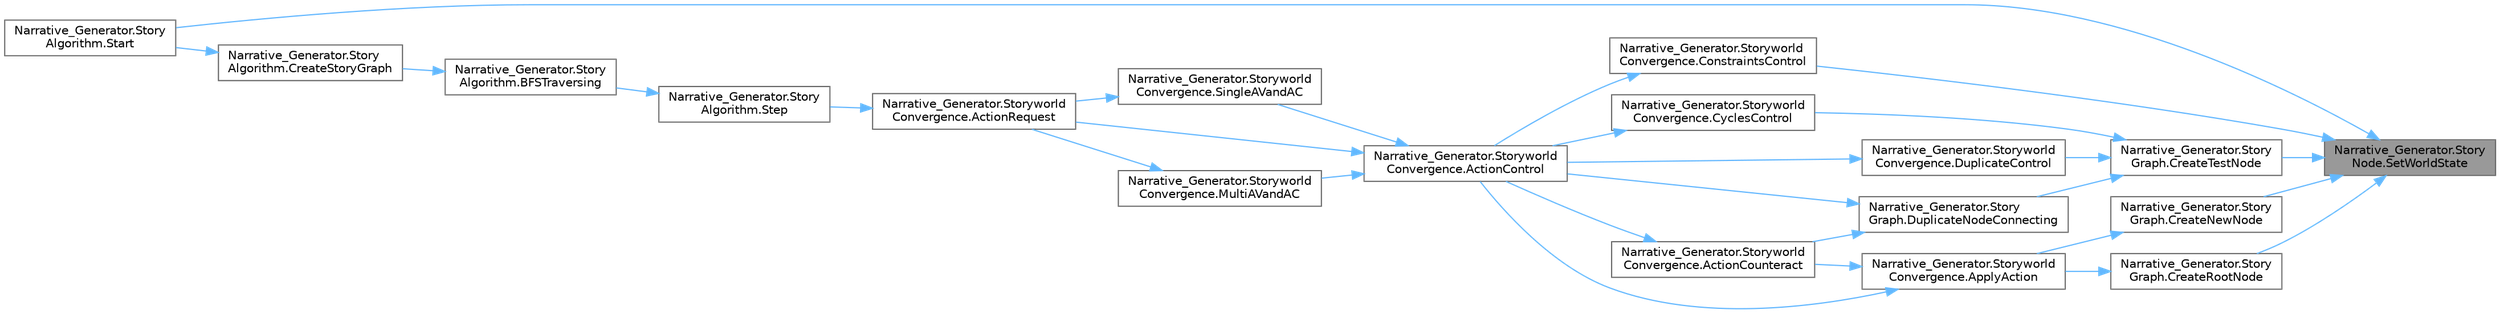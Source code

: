 digraph "Narrative_Generator.StoryNode.SetWorldState"
{
 // LATEX_PDF_SIZE
  bgcolor="transparent";
  edge [fontname=Helvetica,fontsize=10,labelfontname=Helvetica,labelfontsize=10];
  node [fontname=Helvetica,fontsize=10,shape=box,height=0.2,width=0.4];
  rankdir="RL";
  Node1 [label="Narrative_Generator.Story\lNode.SetWorldState",height=0.2,width=0.4,color="gray40", fillcolor="grey60", style="filled", fontcolor="black",tooltip="Sets the storyworld state stored by the node."];
  Node1 -> Node2 [dir="back",color="steelblue1",style="solid"];
  Node2 [label="Narrative_Generator.Storyworld\lConvergence.ConstraintsControl",height=0.2,width=0.4,color="grey40", fillcolor="white", style="filled",URL="$class_narrative___generator_1_1_storyworld_convergence.html#a65a8ae1ebd5745f372f8aec0fc879066",tooltip="Checking whether the application of an action would violate the established constraints."];
  Node2 -> Node3 [dir="back",color="steelblue1",style="solid"];
  Node3 [label="Narrative_Generator.Storyworld\lConvergence.ActionControl",height=0.2,width=0.4,color="grey40", fillcolor="white", style="filled",URL="$class_narrative___generator_1_1_storyworld_convergence.html#ab63aeb27180c660c584261acd9e7051d",tooltip="Checking the action for violation of the established constraints and the reachability of the goal sta..."];
  Node3 -> Node4 [dir="back",color="steelblue1",style="solid"];
  Node4 [label="Narrative_Generator.Storyworld\lConvergence.ActionRequest",height=0.2,width=0.4,color="grey40", fillcolor="white", style="filled",URL="$class_narrative___generator_1_1_storyworld_convergence.html#a371ff7aeb10e59e3c51971228ea94378",tooltip="The agent updates his beliefs, calculates a plan, chooses an action, assigns variables to it,..."];
  Node4 -> Node5 [dir="back",color="steelblue1",style="solid"];
  Node5 [label="Narrative_Generator.Story\lAlgorithm.Step",height=0.2,width=0.4,color="grey40", fillcolor="white", style="filled",URL="$class_narrative___generator_1_1_story_algorithm.html#a14fcd8daa5dd92cef5b985a754ffa59e",tooltip="Convergence in turn asks agents for actions, checks them, applies them, counteracts them,..."];
  Node5 -> Node6 [dir="back",color="steelblue1",style="solid"];
  Node6 [label="Narrative_Generator.Story\lAlgorithm.BFSTraversing",height=0.2,width=0.4,color="grey40", fillcolor="white", style="filled",URL="$class_narrative___generator_1_1_story_algorithm.html#a7791dc587915617de53183d85424e7aa",tooltip="A method in which we sequentially create a story graph, node by node, starting at the root,..."];
  Node6 -> Node7 [dir="back",color="steelblue1",style="solid"];
  Node7 [label="Narrative_Generator.Story\lAlgorithm.CreateStoryGraph",height=0.2,width=0.4,color="grey40", fillcolor="white", style="filled",URL="$class_narrative___generator_1_1_story_algorithm.html#af62b9aaf409a5a30248c0fc5f0055723",tooltip="The method that controls the creation of the story graph."];
  Node7 -> Node8 [dir="back",color="steelblue1",style="solid"];
  Node8 [label="Narrative_Generator.Story\lAlgorithm.Start",height=0.2,width=0.4,color="grey40", fillcolor="white", style="filled",URL="$class_narrative___generator_1_1_story_algorithm.html#a5adcd998433cb838e814c1eb81ea753d",tooltip="Method is an entry point that controls the operation of the algorithm (the sequence of launching othe..."];
  Node3 -> Node9 [dir="back",color="steelblue1",style="solid"];
  Node9 [label="Narrative_Generator.Storyworld\lConvergence.MultiAVandAC",height=0.2,width=0.4,color="grey40", fillcolor="white", style="filled",URL="$class_narrative___generator_1_1_storyworld_convergence.html#a27d193b37c3114cc18d690e4846de59c",tooltip="A method that assigns variables (parameters) and checks the constraints of several actions of the sam..."];
  Node9 -> Node4 [dir="back",color="steelblue1",style="solid"];
  Node3 -> Node10 [dir="back",color="steelblue1",style="solid"];
  Node10 [label="Narrative_Generator.Storyworld\lConvergence.SingleAVandAC",height=0.2,width=0.4,color="grey40", fillcolor="white", style="filled",URL="$class_narrative___generator_1_1_storyworld_convergence.html#a89bee4b7f2aaec44bd5aac2d8f020981",tooltip="A method that assigns variables (parameters) and checks the constraints of one specific action."];
  Node10 -> Node4 [dir="back",color="steelblue1",style="solid"];
  Node1 -> Node11 [dir="back",color="steelblue1",style="solid"];
  Node11 [label="Narrative_Generator.Story\lGraph.CreateNewNode",height=0.2,width=0.4,color="grey40", fillcolor="white", style="filled",URL="$class_narrative___generator_1_1_story_graph.html#a7e65058643b6db885dcb604cb6b8896b",tooltip="Create a new node for the storygraph and inserts it."];
  Node11 -> Node12 [dir="back",color="steelblue1",style="solid"];
  Node12 [label="Narrative_Generator.Storyworld\lConvergence.ApplyAction",height=0.2,width=0.4,color="grey40", fillcolor="white", style="filled",URL="$class_narrative___generator_1_1_storyworld_convergence.html#a445039b4f3958e2e00953e09ed37bde9",tooltip="The probability of success of the action is calculated, and if successful, it is applied."];
  Node12 -> Node3 [dir="back",color="steelblue1",style="solid"];
  Node12 -> Node13 [dir="back",color="steelblue1",style="solid"];
  Node13 [label="Narrative_Generator.Storyworld\lConvergence.ActionCounteract",height=0.2,width=0.4,color="grey40", fillcolor="white", style="filled",URL="$class_narrative___generator_1_1_storyworld_convergence.html#add86637023cb151bb7e6ec3483cd500a",tooltip="A method that implements the system's response to an action that should not be applied."];
  Node13 -> Node3 [dir="back",color="steelblue1",style="solid"];
  Node1 -> Node14 [dir="back",color="steelblue1",style="solid"];
  Node14 [label="Narrative_Generator.Story\lGraph.CreateRootNode",height=0.2,width=0.4,color="grey40", fillcolor="white", style="filled",URL="$class_narrative___generator_1_1_story_graph.html#af3ad0fe65d505e09b93224d002358a36",tooltip="Create a root node for the storygraph and inserts it."];
  Node14 -> Node12 [dir="back",color="steelblue1",style="solid"];
  Node1 -> Node15 [dir="back",color="steelblue1",style="solid"];
  Node15 [label="Narrative_Generator.Story\lGraph.CreateTestNode",height=0.2,width=0.4,color="grey40", fillcolor="white", style="filled",URL="$class_narrative___generator_1_1_story_graph.html#aff8960e72e0b1ecad9ca63c25517c5dc",tooltip="This method creates a node with the specified parameters, which will then be deleted."];
  Node15 -> Node16 [dir="back",color="steelblue1",style="solid"];
  Node16 [label="Narrative_Generator.Storyworld\lConvergence.CyclesControl",height=0.2,width=0.4,color="grey40", fillcolor="white", style="filled",URL="$class_narrative___generator_1_1_storyworld_convergence.html#a8b24e6d35f950febee35af944abef896",tooltip="A method that checks whether the effects of the action under test will cause cycles in the graph."];
  Node16 -> Node3 [dir="back",color="steelblue1",style="solid"];
  Node15 -> Node17 [dir="back",color="steelblue1",style="solid"];
  Node17 [label="Narrative_Generator.Storyworld\lConvergence.DuplicateControl",height=0.2,width=0.4,color="grey40", fillcolor="white", style="filled",URL="$class_narrative___generator_1_1_storyworld_convergence.html#a9fd047254836b0bec4a91f9cd06c9683",tooltip="A method that checks whether the effects of the checked action will lead to the creation of a node th..."];
  Node17 -> Node3 [dir="back",color="steelblue1",style="solid"];
  Node15 -> Node18 [dir="back",color="steelblue1",style="solid"];
  Node18 [label="Narrative_Generator.Story\lGraph.DuplicateNodeConnecting",height=0.2,width=0.4,color="grey40", fillcolor="white", style="filled",URL="$class_narrative___generator_1_1_story_graph.html#a3caa66943f727fc97c6a8d255f8a0db9",tooltip="Connects two nodes if both already exist and are in the graph."];
  Node18 -> Node3 [dir="back",color="steelblue1",style="solid"];
  Node18 -> Node13 [dir="back",color="steelblue1",style="solid"];
  Node1 -> Node8 [dir="back",color="steelblue1",style="solid"];
}
